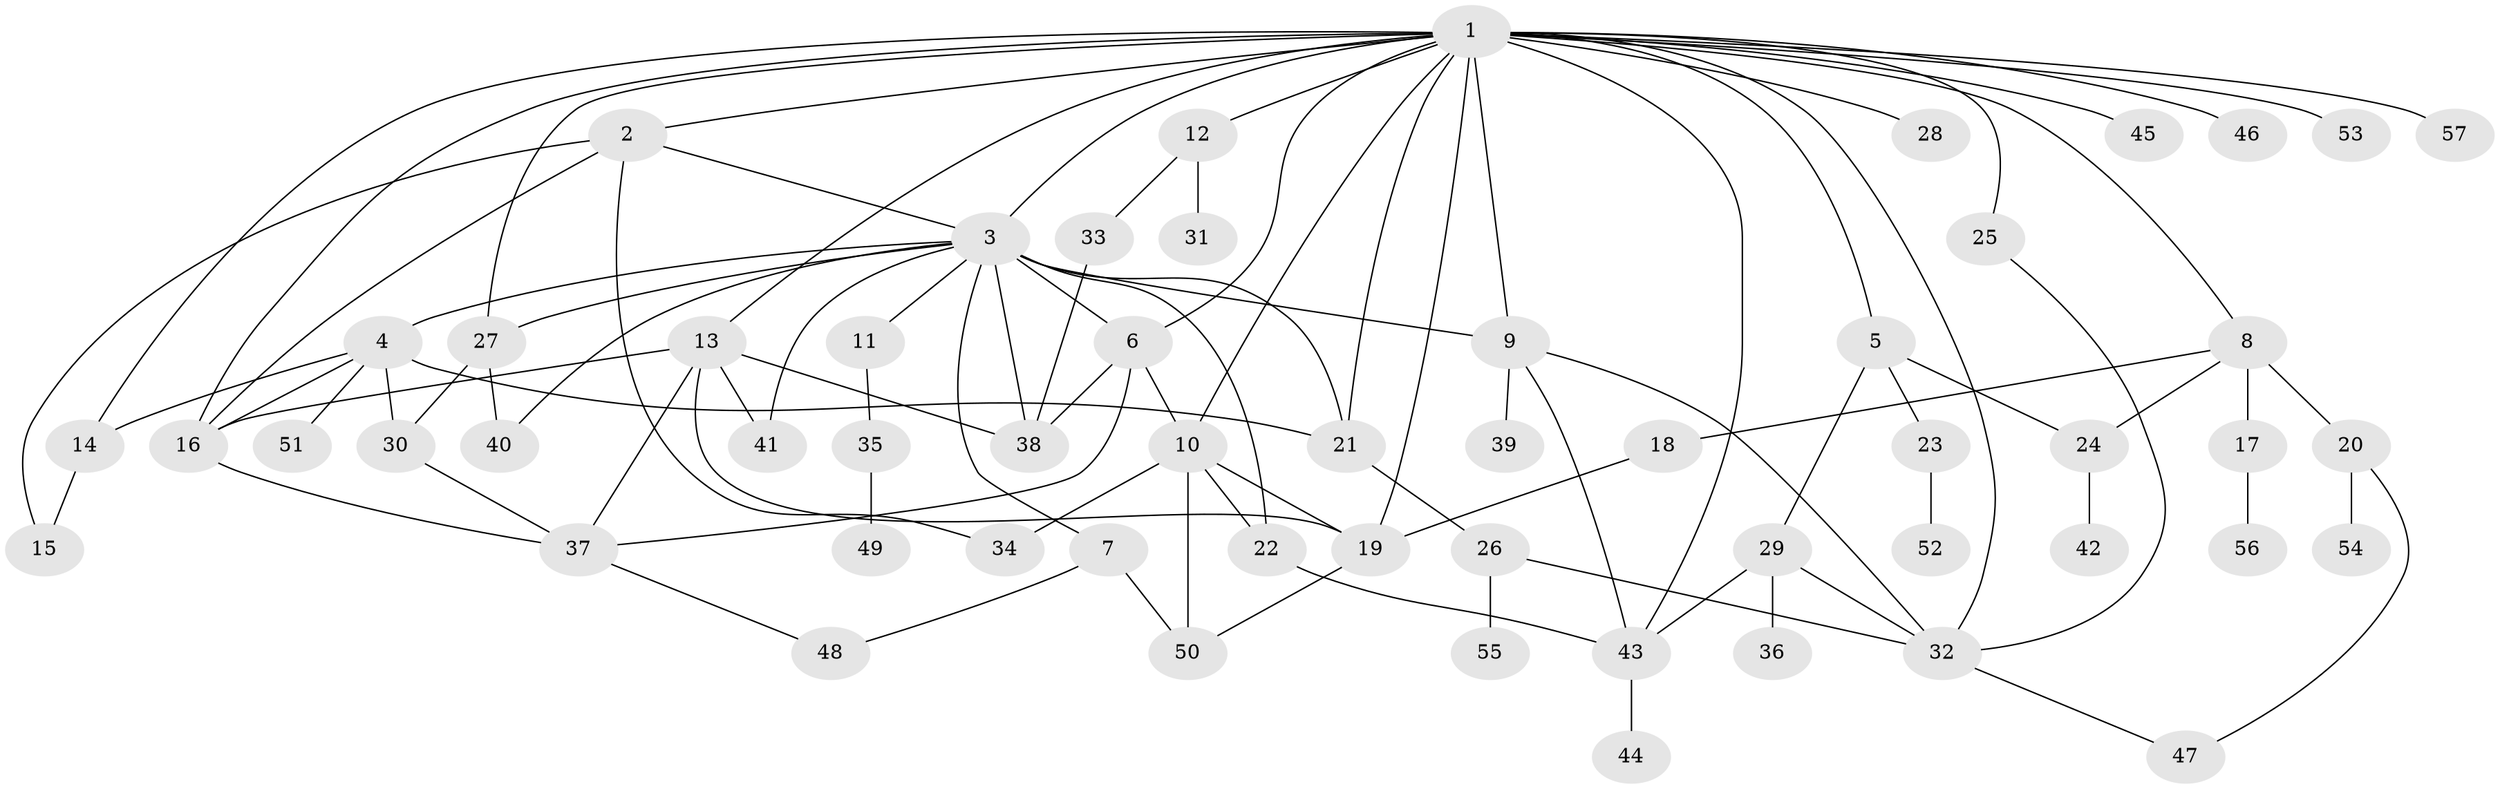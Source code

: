 // original degree distribution, {23: 0.008849557522123894, 6: 0.02654867256637168, 24: 0.008849557522123894, 7: 0.02654867256637168, 5: 0.061946902654867256, 4: 0.08849557522123894, 3: 0.10619469026548672, 1: 0.4424778761061947, 2: 0.21238938053097345, 11: 0.008849557522123894, 8: 0.008849557522123894}
// Generated by graph-tools (version 1.1) at 2025/35/03/09/25 02:35:17]
// undirected, 57 vertices, 94 edges
graph export_dot {
graph [start="1"]
  node [color=gray90,style=filled];
  1;
  2;
  3;
  4;
  5;
  6;
  7;
  8;
  9;
  10;
  11;
  12;
  13;
  14;
  15;
  16;
  17;
  18;
  19;
  20;
  21;
  22;
  23;
  24;
  25;
  26;
  27;
  28;
  29;
  30;
  31;
  32;
  33;
  34;
  35;
  36;
  37;
  38;
  39;
  40;
  41;
  42;
  43;
  44;
  45;
  46;
  47;
  48;
  49;
  50;
  51;
  52;
  53;
  54;
  55;
  56;
  57;
  1 -- 2 [weight=1.0];
  1 -- 3 [weight=1.0];
  1 -- 5 [weight=1.0];
  1 -- 6 [weight=1.0];
  1 -- 8 [weight=1.0];
  1 -- 9 [weight=1.0];
  1 -- 10 [weight=1.0];
  1 -- 12 [weight=1.0];
  1 -- 13 [weight=1.0];
  1 -- 14 [weight=1.0];
  1 -- 16 [weight=1.0];
  1 -- 19 [weight=1.0];
  1 -- 21 [weight=1.0];
  1 -- 25 [weight=1.0];
  1 -- 27 [weight=1.0];
  1 -- 28 [weight=1.0];
  1 -- 32 [weight=1.0];
  1 -- 43 [weight=1.0];
  1 -- 45 [weight=1.0];
  1 -- 46 [weight=1.0];
  1 -- 53 [weight=1.0];
  1 -- 57 [weight=1.0];
  2 -- 3 [weight=1.0];
  2 -- 15 [weight=1.0];
  2 -- 16 [weight=1.0];
  2 -- 34 [weight=1.0];
  3 -- 4 [weight=1.0];
  3 -- 6 [weight=2.0];
  3 -- 7 [weight=1.0];
  3 -- 9 [weight=2.0];
  3 -- 11 [weight=1.0];
  3 -- 21 [weight=1.0];
  3 -- 22 [weight=8.0];
  3 -- 27 [weight=1.0];
  3 -- 38 [weight=2.0];
  3 -- 40 [weight=1.0];
  3 -- 41 [weight=1.0];
  4 -- 14 [weight=1.0];
  4 -- 16 [weight=1.0];
  4 -- 21 [weight=1.0];
  4 -- 30 [weight=1.0];
  4 -- 51 [weight=1.0];
  5 -- 23 [weight=1.0];
  5 -- 24 [weight=1.0];
  5 -- 29 [weight=1.0];
  6 -- 10 [weight=1.0];
  6 -- 37 [weight=1.0];
  6 -- 38 [weight=2.0];
  7 -- 48 [weight=1.0];
  7 -- 50 [weight=1.0];
  8 -- 17 [weight=1.0];
  8 -- 18 [weight=1.0];
  8 -- 20 [weight=1.0];
  8 -- 24 [weight=1.0];
  9 -- 32 [weight=1.0];
  9 -- 39 [weight=3.0];
  9 -- 43 [weight=1.0];
  10 -- 19 [weight=1.0];
  10 -- 22 [weight=1.0];
  10 -- 34 [weight=4.0];
  10 -- 50 [weight=1.0];
  11 -- 35 [weight=1.0];
  12 -- 31 [weight=1.0];
  12 -- 33 [weight=1.0];
  13 -- 16 [weight=3.0];
  13 -- 19 [weight=1.0];
  13 -- 37 [weight=1.0];
  13 -- 38 [weight=1.0];
  13 -- 41 [weight=1.0];
  14 -- 15 [weight=1.0];
  16 -- 37 [weight=1.0];
  17 -- 56 [weight=1.0];
  18 -- 19 [weight=1.0];
  19 -- 50 [weight=1.0];
  20 -- 47 [weight=1.0];
  20 -- 54 [weight=1.0];
  21 -- 26 [weight=1.0];
  22 -- 43 [weight=1.0];
  23 -- 52 [weight=1.0];
  24 -- 42 [weight=1.0];
  25 -- 32 [weight=1.0];
  26 -- 32 [weight=1.0];
  26 -- 55 [weight=1.0];
  27 -- 30 [weight=3.0];
  27 -- 40 [weight=1.0];
  29 -- 32 [weight=1.0];
  29 -- 36 [weight=1.0];
  29 -- 43 [weight=1.0];
  30 -- 37 [weight=1.0];
  32 -- 47 [weight=1.0];
  33 -- 38 [weight=1.0];
  35 -- 49 [weight=1.0];
  37 -- 48 [weight=1.0];
  43 -- 44 [weight=1.0];
}
